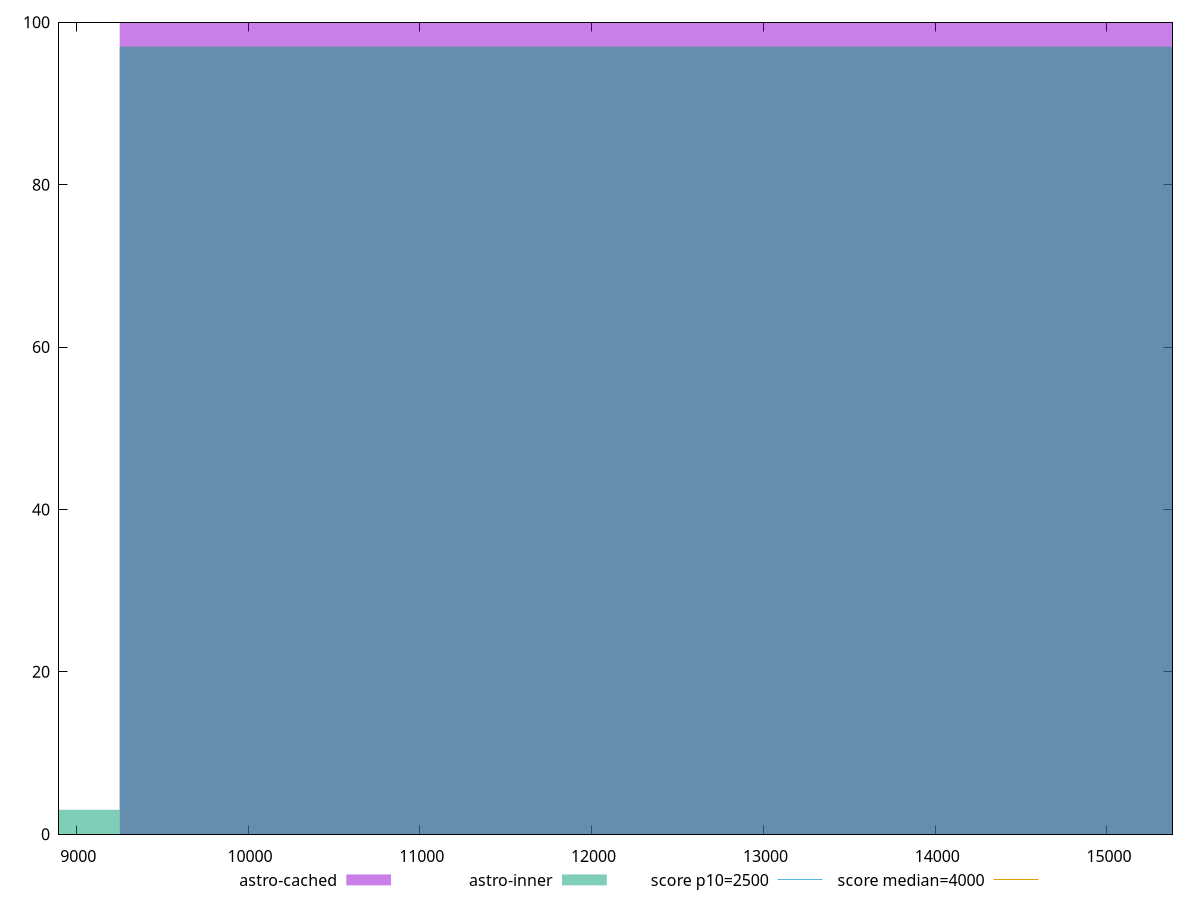 reset

$astroCached <<EOF
12337.499116345662 100
EOF

$astroInner <<EOF
12337.499116345662 97
6168.749558172831 3
EOF

set key outside below
set boxwidth 6168.749558172831
set xrange [8899.86:15381.359]
set yrange [0:100]
set trange [0:100]
set style fill transparent solid 0.5 noborder

set parametric
set terminal svg size 640, 500 enhanced background rgb 'white'
set output "reports/report_00033_2021-03-01T14-23-16.841Z/largest-contentful-paint/comparison/histogram/1_vs_2.svg"

plot $astroCached title "astro-cached" with boxes, \
     $astroInner title "astro-inner" with boxes, \
     2500,t title "score p10=2500", \
     4000,t title "score median=4000"

reset
